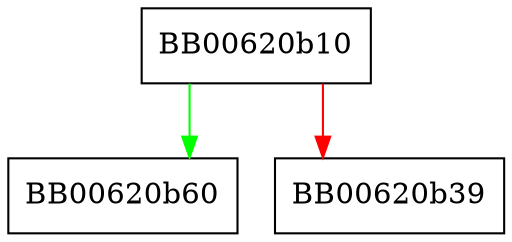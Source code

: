 digraph PKCS12_gen_mac {
  node [shape="box"];
  graph [splines=ortho];
  BB00620b10 -> BB00620b60 [color="green"];
  BB00620b10 -> BB00620b39 [color="red"];
}
